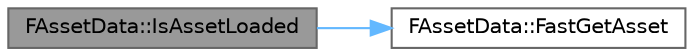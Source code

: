 digraph "FAssetData::IsAssetLoaded"
{
 // INTERACTIVE_SVG=YES
 // LATEX_PDF_SIZE
  bgcolor="transparent";
  edge [fontname=Helvetica,fontsize=10,labelfontname=Helvetica,labelfontsize=10];
  node [fontname=Helvetica,fontsize=10,shape=box,height=0.2,width=0.4];
  rankdir="LR";
  Node1 [id="Node000001",label="FAssetData::IsAssetLoaded",height=0.2,width=0.4,color="gray40", fillcolor="grey60", style="filled", fontcolor="black",tooltip="Returns true if the asset is loaded."];
  Node1 -> Node2 [id="edge1_Node000001_Node000002",color="steelblue1",style="solid",tooltip=" "];
  Node2 [id="Node000002",label="FAssetData::FastGetAsset",height=0.2,width=0.4,color="grey40", fillcolor="white", style="filled",URL="$dd/dc3/structFAssetData.html#adbd8cd285e32fe913b113569da9a76d3",tooltip="Returns the asset UObject if it is loaded or loads the asset if it is unloaded then returns the resul..."];
}
